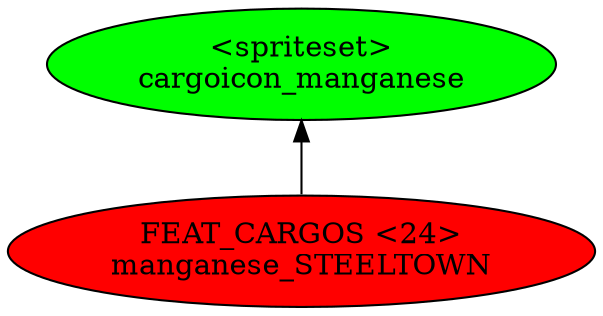digraph {
rankdir="BT"
cargoicon_manganese [fillcolor=green style="filled" label="<spriteset>\ncargoicon_manganese"]
manganese_STEELTOWN [fillcolor=red style="filled" label="FEAT_CARGOS <24>\nmanganese_STEELTOWN"]
manganese_STEELTOWN->cargoicon_manganese
}
